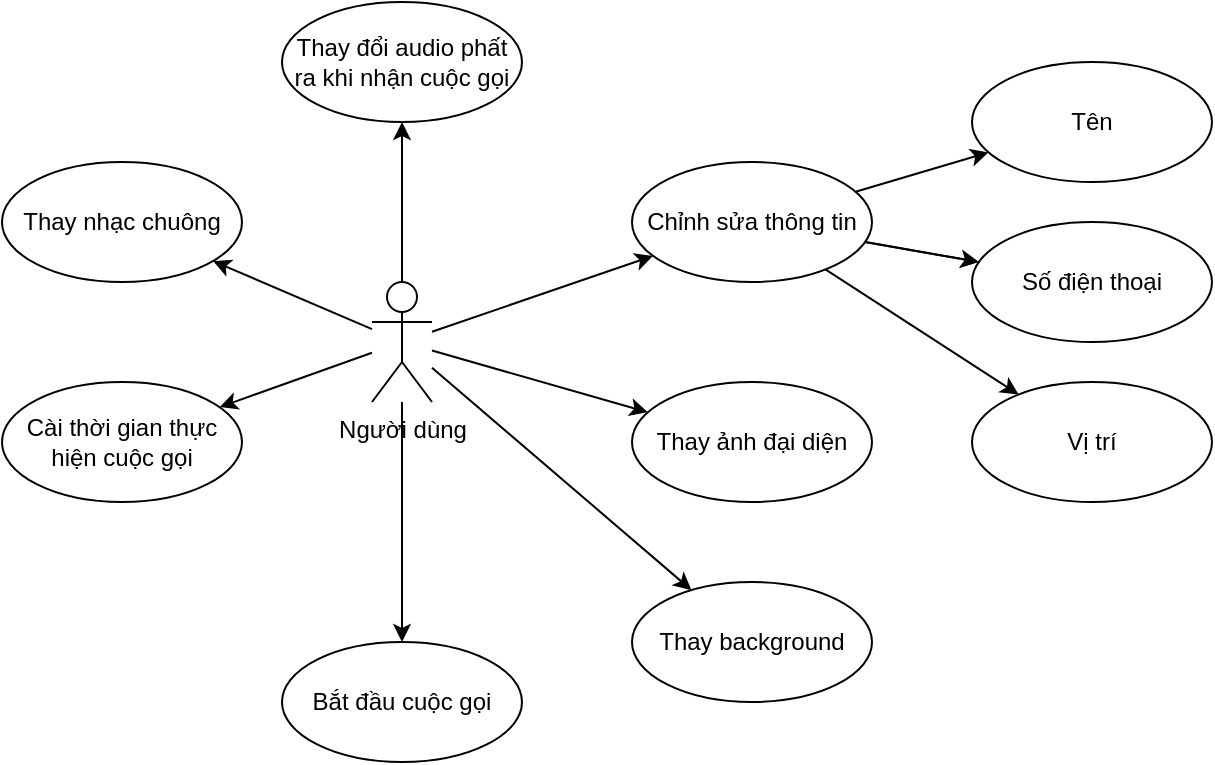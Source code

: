 <mxfile version="18.0.2" type="github" pages="2">
  <diagram id="-fW24uMB1CK-DhXoHvDs" name="Menu chinh">
    <mxGraphModel dx="994" dy="544" grid="1" gridSize="10" guides="1" tooltips="1" connect="1" arrows="1" fold="1" page="1" pageScale="1" pageWidth="827" pageHeight="1169" math="0" shadow="0">
      <root>
        <mxCell id="0" />
        <mxCell id="1" parent="0" />
        <mxCell id="VCm6Aq29OPenDq0uArzW-4" value="" style="rounded=0;orthogonalLoop=1;jettySize=auto;html=1;" edge="1" parent="1" source="VCm6Aq29OPenDq0uArzW-1" target="VCm6Aq29OPenDq0uArzW-3">
          <mxGeometry relative="1" as="geometry" />
        </mxCell>
        <mxCell id="VCm6Aq29OPenDq0uArzW-13" value="" style="edgeStyle=none;rounded=0;orthogonalLoop=1;jettySize=auto;html=1;" edge="1" parent="1" source="VCm6Aq29OPenDq0uArzW-1" target="VCm6Aq29OPenDq0uArzW-12">
          <mxGeometry relative="1" as="geometry" />
        </mxCell>
        <mxCell id="VCm6Aq29OPenDq0uArzW-17" value="" style="edgeStyle=none;rounded=0;orthogonalLoop=1;jettySize=auto;html=1;" edge="1" parent="1" source="VCm6Aq29OPenDq0uArzW-1" target="VCm6Aq29OPenDq0uArzW-16">
          <mxGeometry relative="1" as="geometry" />
        </mxCell>
        <mxCell id="VCm6Aq29OPenDq0uArzW-19" value="" style="edgeStyle=none;rounded=0;orthogonalLoop=1;jettySize=auto;html=1;" edge="1" parent="1" source="VCm6Aq29OPenDq0uArzW-1" target="VCm6Aq29OPenDq0uArzW-18">
          <mxGeometry relative="1" as="geometry" />
        </mxCell>
        <mxCell id="VCm6Aq29OPenDq0uArzW-21" value="" style="edgeStyle=none;rounded=0;orthogonalLoop=1;jettySize=auto;html=1;" edge="1" parent="1" source="VCm6Aq29OPenDq0uArzW-1" target="VCm6Aq29OPenDq0uArzW-20">
          <mxGeometry relative="1" as="geometry" />
        </mxCell>
        <mxCell id="VCm6Aq29OPenDq0uArzW-23" value="" style="edgeStyle=none;rounded=0;orthogonalLoop=1;jettySize=auto;html=1;" edge="1" parent="1" source="VCm6Aq29OPenDq0uArzW-1" target="VCm6Aq29OPenDq0uArzW-22">
          <mxGeometry relative="1" as="geometry" />
        </mxCell>
        <mxCell id="VCm6Aq29OPenDq0uArzW-25" value="" style="edgeStyle=none;rounded=0;orthogonalLoop=1;jettySize=auto;html=1;" edge="1" parent="1" source="VCm6Aq29OPenDq0uArzW-1" target="VCm6Aq29OPenDq0uArzW-24">
          <mxGeometry relative="1" as="geometry" />
        </mxCell>
        <mxCell id="VCm6Aq29OPenDq0uArzW-1" value="Người dùng" style="shape=umlActor;verticalLabelPosition=bottom;verticalAlign=top;html=1;outlineConnect=0;" vertex="1" parent="1">
          <mxGeometry x="345" y="210" width="30" height="60" as="geometry" />
        </mxCell>
        <mxCell id="VCm6Aq29OPenDq0uArzW-6" value="" style="edgeStyle=none;rounded=0;orthogonalLoop=1;jettySize=auto;html=1;" edge="1" parent="1" source="VCm6Aq29OPenDq0uArzW-3" target="VCm6Aq29OPenDq0uArzW-5">
          <mxGeometry relative="1" as="geometry" />
        </mxCell>
        <mxCell id="VCm6Aq29OPenDq0uArzW-8" value="" style="edgeStyle=none;rounded=0;orthogonalLoop=1;jettySize=auto;html=1;" edge="1" parent="1" source="VCm6Aq29OPenDq0uArzW-3" target="VCm6Aq29OPenDq0uArzW-7">
          <mxGeometry relative="1" as="geometry" />
        </mxCell>
        <mxCell id="VCm6Aq29OPenDq0uArzW-9" value="" style="edgeStyle=none;rounded=0;orthogonalLoop=1;jettySize=auto;html=1;" edge="1" parent="1" source="VCm6Aq29OPenDq0uArzW-3" target="VCm6Aq29OPenDq0uArzW-7">
          <mxGeometry relative="1" as="geometry" />
        </mxCell>
        <mxCell id="VCm6Aq29OPenDq0uArzW-11" value="" style="edgeStyle=none;rounded=0;orthogonalLoop=1;jettySize=auto;html=1;" edge="1" parent="1" source="VCm6Aq29OPenDq0uArzW-3" target="VCm6Aq29OPenDq0uArzW-10">
          <mxGeometry relative="1" as="geometry" />
        </mxCell>
        <mxCell id="VCm6Aq29OPenDq0uArzW-3" value="Chỉnh sửa thông tin" style="ellipse;whiteSpace=wrap;html=1;verticalAlign=middle;align=center;" vertex="1" parent="1">
          <mxGeometry x="475" y="150" width="120" height="60" as="geometry" />
        </mxCell>
        <mxCell id="VCm6Aq29OPenDq0uArzW-5" value="Tên" style="ellipse;whiteSpace=wrap;html=1;verticalAlign=middle;align=center;" vertex="1" parent="1">
          <mxGeometry x="645" y="100" width="120" height="60" as="geometry" />
        </mxCell>
        <mxCell id="VCm6Aq29OPenDq0uArzW-7" value="Số điện thoại" style="ellipse;whiteSpace=wrap;html=1;verticalAlign=middle;align=center;" vertex="1" parent="1">
          <mxGeometry x="645" y="180" width="120" height="60" as="geometry" />
        </mxCell>
        <mxCell id="VCm6Aq29OPenDq0uArzW-10" value="Vị trí" style="ellipse;whiteSpace=wrap;html=1;verticalAlign=middle;align=center;" vertex="1" parent="1">
          <mxGeometry x="645" y="260" width="120" height="60" as="geometry" />
        </mxCell>
        <mxCell id="VCm6Aq29OPenDq0uArzW-12" value="Thay ảnh đại diện" style="ellipse;whiteSpace=wrap;html=1;verticalAlign=middle;" vertex="1" parent="1">
          <mxGeometry x="475" y="260" width="120" height="60" as="geometry" />
        </mxCell>
        <mxCell id="VCm6Aq29OPenDq0uArzW-16" value="Thay background" style="ellipse;whiteSpace=wrap;html=1;verticalAlign=middle;" vertex="1" parent="1">
          <mxGeometry x="475" y="360" width="120" height="60" as="geometry" />
        </mxCell>
        <mxCell id="VCm6Aq29OPenDq0uArzW-18" value="Bắt đầu cuộc gọi" style="ellipse;whiteSpace=wrap;html=1;verticalAlign=middle;" vertex="1" parent="1">
          <mxGeometry x="300" y="390" width="120" height="60" as="geometry" />
        </mxCell>
        <mxCell id="VCm6Aq29OPenDq0uArzW-20" value="Thay nhạc chuông" style="ellipse;whiteSpace=wrap;html=1;verticalAlign=middle;" vertex="1" parent="1">
          <mxGeometry x="160" y="150" width="120" height="60" as="geometry" />
        </mxCell>
        <mxCell id="VCm6Aq29OPenDq0uArzW-22" value="Thay đổi audio phất ra khi nhận cuộc gọi" style="ellipse;whiteSpace=wrap;html=1;verticalAlign=middle;" vertex="1" parent="1">
          <mxGeometry x="300" y="70" width="120" height="60" as="geometry" />
        </mxCell>
        <mxCell id="VCm6Aq29OPenDq0uArzW-24" value="Cài thời gian thực hiện cuộc gọi" style="ellipse;whiteSpace=wrap;html=1;verticalAlign=middle;" vertex="1" parent="1">
          <mxGeometry x="160" y="260" width="120" height="60" as="geometry" />
        </mxCell>
      </root>
    </mxGraphModel>
  </diagram>
  <diagram id="7_4biG6klZfqK0NlwDWD" name="Màn hình nhận cuộc gọi">
    <mxGraphModel dx="994" dy="544" grid="1" gridSize="10" guides="1" tooltips="1" connect="1" arrows="1" fold="1" page="1" pageScale="1" pageWidth="827" pageHeight="1169" math="0" shadow="0">
      <root>
        <mxCell id="0" />
        <mxCell id="1" parent="0" />
        <mxCell id="59dFZbWBGoWiz-XF6vwv-3" value="" style="edgeStyle=none;rounded=0;orthogonalLoop=1;jettySize=auto;html=1;" edge="1" parent="1" source="59dFZbWBGoWiz-XF6vwv-1" target="59dFZbWBGoWiz-XF6vwv-2">
          <mxGeometry relative="1" as="geometry" />
        </mxCell>
        <mxCell id="59dFZbWBGoWiz-XF6vwv-5" value="" style="edgeStyle=none;rounded=0;orthogonalLoop=1;jettySize=auto;html=1;" edge="1" parent="1" source="59dFZbWBGoWiz-XF6vwv-1" target="59dFZbWBGoWiz-XF6vwv-4">
          <mxGeometry relative="1" as="geometry" />
        </mxCell>
        <mxCell id="59dFZbWBGoWiz-XF6vwv-7" value="" style="edgeStyle=none;rounded=0;orthogonalLoop=1;jettySize=auto;html=1;" edge="1" parent="1" source="59dFZbWBGoWiz-XF6vwv-1" target="59dFZbWBGoWiz-XF6vwv-6">
          <mxGeometry relative="1" as="geometry" />
        </mxCell>
        <mxCell id="59dFZbWBGoWiz-XF6vwv-1" value="Actor" style="shape=umlActor;verticalLabelPosition=bottom;verticalAlign=top;html=1;outlineConnect=0;" vertex="1" parent="1">
          <mxGeometry x="320" y="170" width="30" height="60" as="geometry" />
        </mxCell>
        <mxCell id="59dFZbWBGoWiz-XF6vwv-2" value="Nhận cuộc gọi" style="ellipse;whiteSpace=wrap;html=1;verticalAlign=middle;" vertex="1" parent="1">
          <mxGeometry x="440" y="170" width="120" height="60" as="geometry" />
        </mxCell>
        <mxCell id="59dFZbWBGoWiz-XF6vwv-4" value="Từ chối cuộc gọi" style="ellipse;whiteSpace=wrap;html=1;verticalAlign=middle;" vertex="1" parent="1">
          <mxGeometry x="120" y="170" width="120" height="60" as="geometry" />
        </mxCell>
        <mxCell id="59dFZbWBGoWiz-XF6vwv-6" value="Tắt thông báo cuộc gọi" style="ellipse;whiteSpace=wrap;html=1;verticalAlign=middle;" vertex="1" parent="1">
          <mxGeometry x="275" y="60" width="120" height="60" as="geometry" />
        </mxCell>
      </root>
    </mxGraphModel>
  </diagram>
</mxfile>
